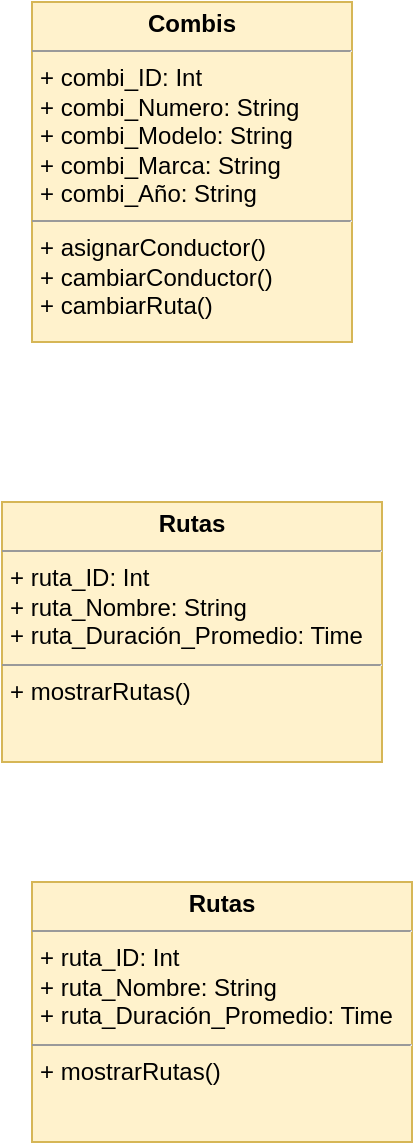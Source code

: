<mxfile>
    <diagram id="4saoDpCLi1S3cs9DgRlb" name="Página-1">
        <mxGraphModel dx="1071" dy="784" grid="1" gridSize="10" guides="1" tooltips="1" connect="1" arrows="1" fold="1" page="1" pageScale="1" pageWidth="827" pageHeight="1169" math="0" shadow="0">
            <root>
                <mxCell id="0"/>
                <mxCell id="1" parent="0"/>
                <mxCell id="2" value="&lt;p style=&quot;margin:0px;margin-top:4px;text-align:center;&quot;&gt;&lt;b&gt;Combis&lt;/b&gt;&lt;/p&gt;&lt;hr size=&quot;1&quot;&gt;&lt;p style=&quot;margin:0px;margin-left:4px;&quot;&gt;+ combi_ID: Int&lt;/p&gt;&lt;p style=&quot;margin:0px;margin-left:4px;&quot;&gt;+ combi_Numero: String&lt;/p&gt;&lt;p style=&quot;margin:0px;margin-left:4px;&quot;&gt;+ combi_Modelo: String&lt;/p&gt;&lt;p style=&quot;margin:0px;margin-left:4px;&quot;&gt;+ combi_Marca: String&lt;/p&gt;&lt;p style=&quot;margin:0px;margin-left:4px;&quot;&gt;+ combi_Año: String&lt;/p&gt;&lt;hr size=&quot;1&quot;&gt;&lt;p style=&quot;margin:0px;margin-left:4px;&quot;&gt;+ asignarConductor()&lt;/p&gt;&lt;p style=&quot;margin:0px;margin-left:4px;&quot;&gt;+ cambiarConductor()&lt;/p&gt;&lt;p style=&quot;margin:0px;margin-left:4px;&quot;&gt;+ cambiarRuta()&lt;/p&gt;" style="verticalAlign=top;align=left;overflow=fill;fontSize=12;fontFamily=Helvetica;html=1;fillColor=#fff2cc;strokeColor=#d6b656;fontColor=#000000;" vertex="1" parent="1">
                    <mxGeometry x="40" y="60" width="160" height="170" as="geometry"/>
                </mxCell>
                <mxCell id="4" value="&lt;p style=&quot;margin:0px;margin-top:4px;text-align:center;&quot;&gt;&lt;b&gt;Rutas&lt;/b&gt;&lt;/p&gt;&lt;hr size=&quot;1&quot;&gt;&lt;p style=&quot;margin:0px;margin-left:4px;&quot;&gt;+ ruta_ID: Int&lt;br&gt;&lt;/p&gt;&lt;p style=&quot;margin:0px;margin-left:4px;&quot;&gt;+ ruta_Nombre: String&lt;/p&gt;&lt;p style=&quot;margin:0px;margin-left:4px;&quot;&gt;+ ruta_Duración_Promedio: Time&lt;/p&gt;&lt;hr size=&quot;1&quot;&gt;&lt;p style=&quot;margin:0px;margin-left:4px;&quot;&gt;+ mostrarRutas()&lt;/p&gt;" style="verticalAlign=top;align=left;overflow=fill;fontSize=12;fontFamily=Helvetica;html=1;fillColor=#fff2cc;strokeColor=#d6b656;fontColor=#000000;" vertex="1" parent="1">
                    <mxGeometry x="25" y="310" width="190" height="130" as="geometry"/>
                </mxCell>
                <mxCell id="5" value="&lt;p style=&quot;margin:0px;margin-top:4px;text-align:center;&quot;&gt;&lt;b&gt;Rutas&lt;/b&gt;&lt;/p&gt;&lt;hr size=&quot;1&quot;&gt;&lt;p style=&quot;margin:0px;margin-left:4px;&quot;&gt;+ ruta_ID: Int&lt;br&gt;&lt;/p&gt;&lt;p style=&quot;margin:0px;margin-left:4px;&quot;&gt;+ ruta_Nombre: String&lt;/p&gt;&lt;p style=&quot;margin:0px;margin-left:4px;&quot;&gt;+ ruta_Duración_Promedio: Time&lt;/p&gt;&lt;hr size=&quot;1&quot;&gt;&lt;p style=&quot;margin:0px;margin-left:4px;&quot;&gt;+ mostrarRutas()&lt;/p&gt;" style="verticalAlign=top;align=left;overflow=fill;fontSize=12;fontFamily=Helvetica;html=1;fillColor=#fff2cc;strokeColor=#d6b656;fontColor=#000000;" vertex="1" parent="1">
                    <mxGeometry x="40" y="500" width="190" height="130" as="geometry"/>
                </mxCell>
            </root>
        </mxGraphModel>
    </diagram>
</mxfile>